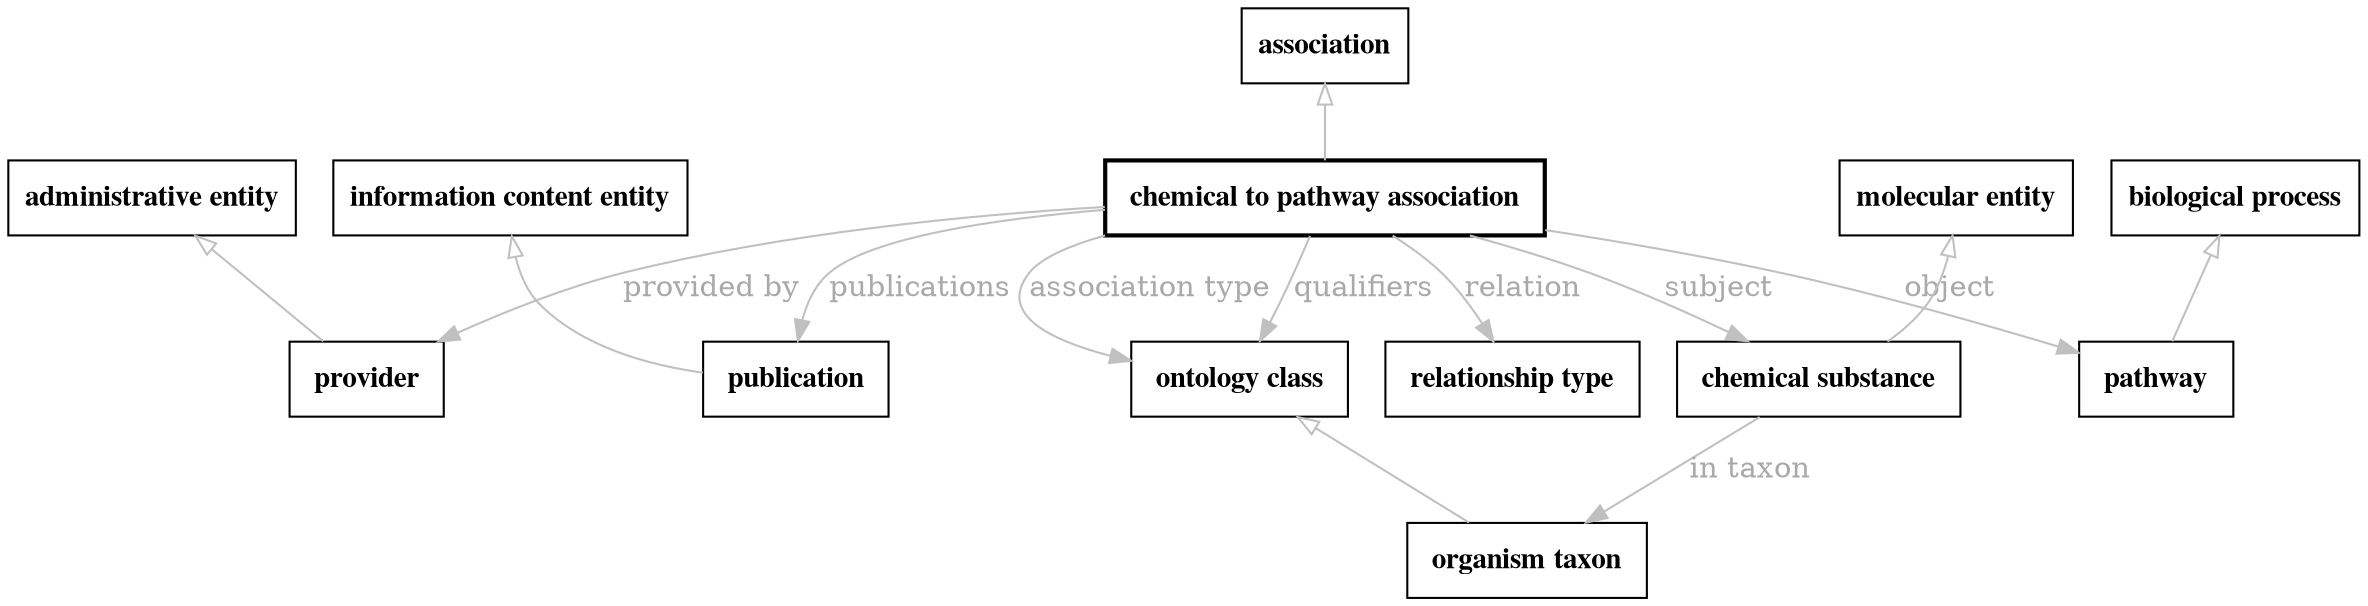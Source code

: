 // biolink model
digraph {
	graph [fontsize=32 penwidth=5]
	node [color=black fontname="times bold" shape=rectangle]
	edge [color=gray fontcolor=darkgray]
	"chemical to pathway association" [label=" chemical to pathway association " style=bold]
	association -> "chemical to pathway association" [label="" arrowtail=onormal dir=back]
	"chemical to pathway association" -> provider [label="provided by"]
	provider [label=" provider " style=solid]
	"administrative entity" -> provider [label="" arrowtail=onormal dir=back]
	"chemical to pathway association" -> publication [label=publications]
	publication [label=" publication " style=solid]
	"information content entity" -> publication [label="" arrowtail=onormal dir=back]
	"chemical to pathway association" -> "ontology class" [label=qualifiers]
	"ontology class" [label=" ontology class " style=solid]
	"chemical to pathway association" -> pathway [label=object]
	pathway [label=" pathway " style=solid]
	"biological process" -> pathway [label="" arrowtail=onormal dir=back]
	"chemical to pathway association" -> "relationship type" [label=relation]
	"relationship type" [label=" relationship type " style=solid]
	"chemical to pathway association" -> "chemical substance" [label=subject]
	"chemical substance" [label=" chemical substance " style=solid]
	"molecular entity" -> "chemical substance" [label="" arrowtail=onormal dir=back]
	"chemical substance" -> "organism taxon" [label="in taxon"]
	"organism taxon" [label=" organism taxon " style=solid]
	"ontology class" -> "organism taxon" [label="" arrowtail=onormal dir=back]
	"chemical to pathway association" -> "ontology class" [label="association type"]
}
